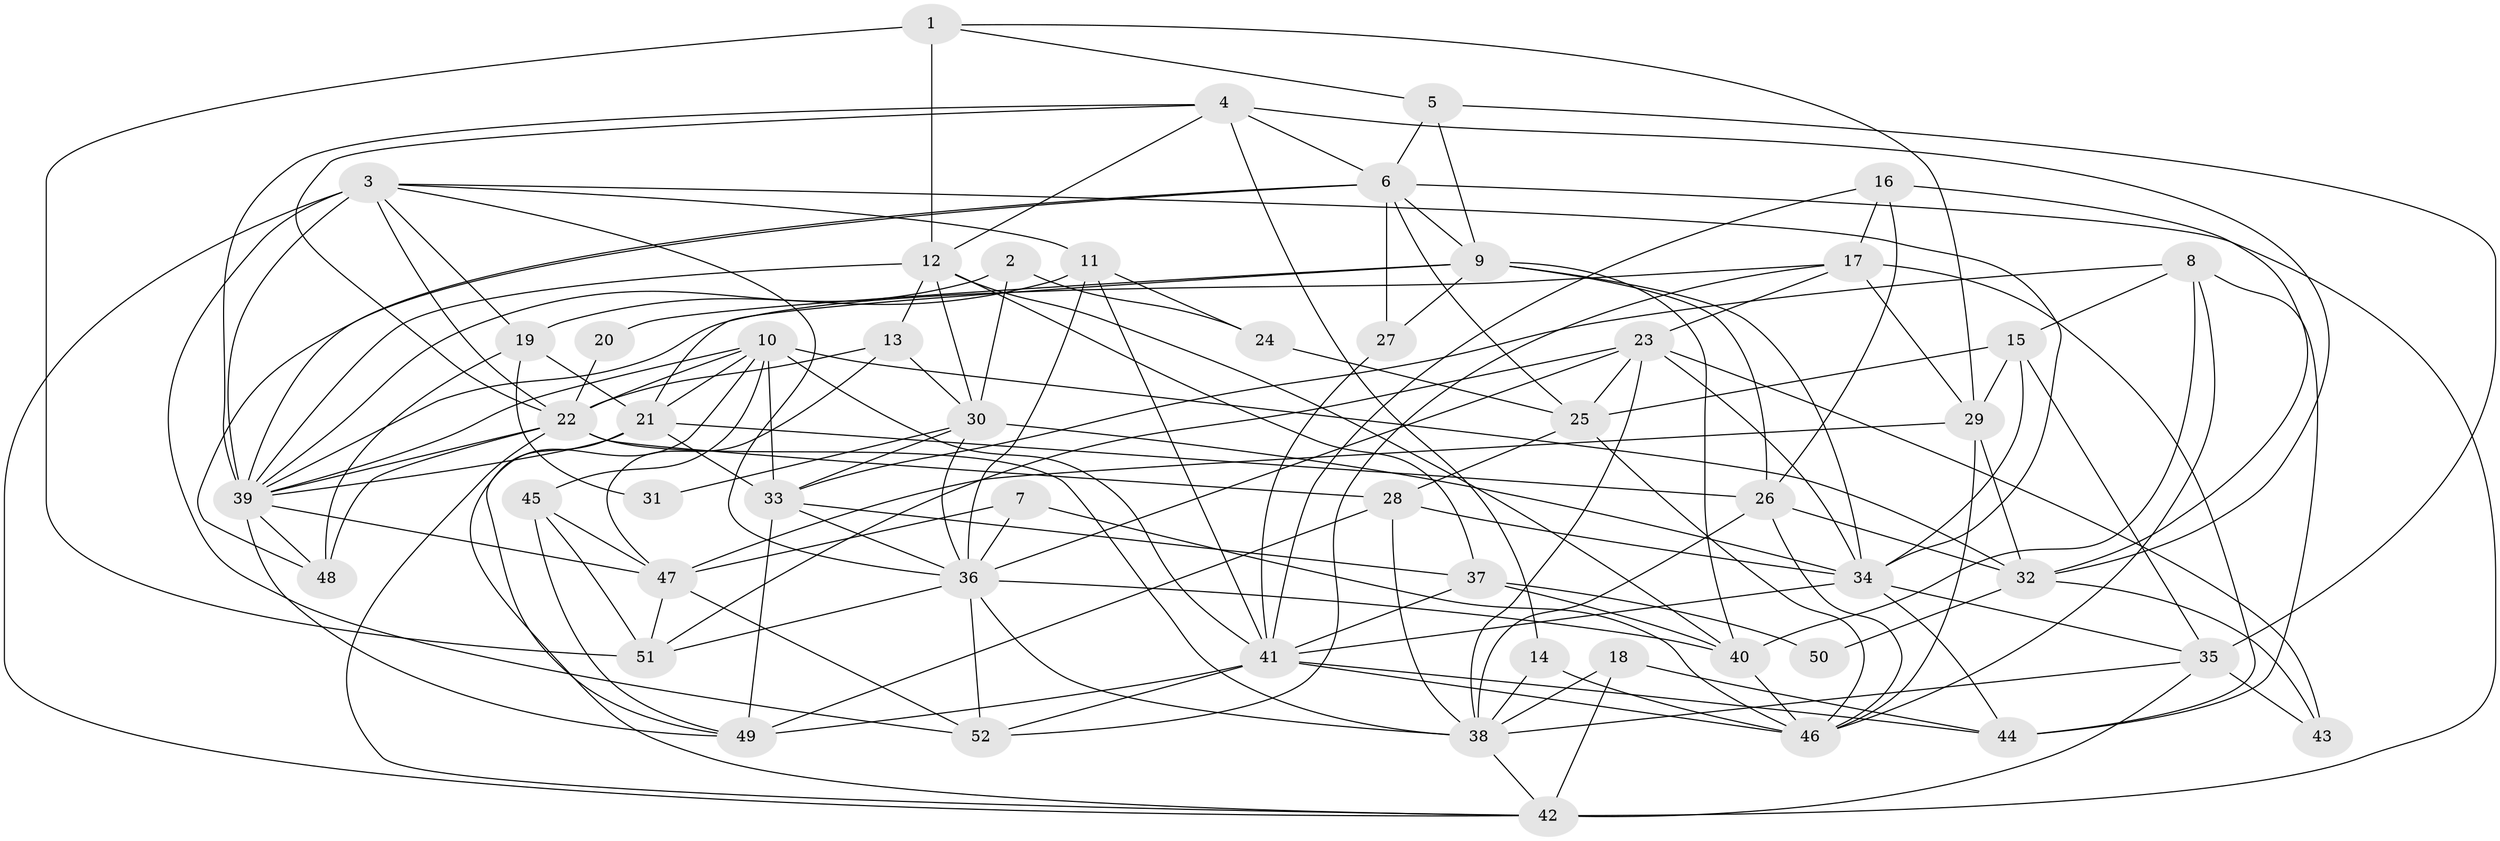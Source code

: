 // original degree distribution, {5: 0.21359223300970873, 4: 0.23300970873786409, 3: 0.2815533980582524, 2: 0.13592233009708737, 8: 0.02912621359223301, 6: 0.0970873786407767, 7: 0.009708737864077669}
// Generated by graph-tools (version 1.1) at 2025/50/03/09/25 03:50:11]
// undirected, 52 vertices, 150 edges
graph export_dot {
graph [start="1"]
  node [color=gray90,style=filled];
  1;
  2;
  3;
  4;
  5;
  6;
  7;
  8;
  9;
  10;
  11;
  12;
  13;
  14;
  15;
  16;
  17;
  18;
  19;
  20;
  21;
  22;
  23;
  24;
  25;
  26;
  27;
  28;
  29;
  30;
  31;
  32;
  33;
  34;
  35;
  36;
  37;
  38;
  39;
  40;
  41;
  42;
  43;
  44;
  45;
  46;
  47;
  48;
  49;
  50;
  51;
  52;
  1 -- 5 [weight=1.0];
  1 -- 12 [weight=1.0];
  1 -- 29 [weight=1.0];
  1 -- 51 [weight=2.0];
  2 -- 24 [weight=1.0];
  2 -- 30 [weight=1.0];
  2 -- 39 [weight=1.0];
  3 -- 11 [weight=1.0];
  3 -- 19 [weight=1.0];
  3 -- 22 [weight=1.0];
  3 -- 34 [weight=1.0];
  3 -- 36 [weight=1.0];
  3 -- 39 [weight=1.0];
  3 -- 42 [weight=1.0];
  3 -- 52 [weight=1.0];
  4 -- 6 [weight=1.0];
  4 -- 12 [weight=1.0];
  4 -- 14 [weight=1.0];
  4 -- 22 [weight=1.0];
  4 -- 32 [weight=1.0];
  4 -- 39 [weight=1.0];
  5 -- 6 [weight=1.0];
  5 -- 9 [weight=1.0];
  5 -- 35 [weight=1.0];
  6 -- 9 [weight=1.0];
  6 -- 25 [weight=1.0];
  6 -- 27 [weight=1.0];
  6 -- 39 [weight=1.0];
  6 -- 42 [weight=1.0];
  6 -- 48 [weight=1.0];
  7 -- 36 [weight=1.0];
  7 -- 46 [weight=1.0];
  7 -- 47 [weight=1.0];
  8 -- 15 [weight=1.0];
  8 -- 33 [weight=1.0];
  8 -- 40 [weight=1.0];
  8 -- 44 [weight=1.0];
  8 -- 46 [weight=1.0];
  9 -- 20 [weight=1.0];
  9 -- 21 [weight=1.0];
  9 -- 26 [weight=1.0];
  9 -- 27 [weight=1.0];
  9 -- 34 [weight=1.0];
  9 -- 40 [weight=1.0];
  10 -- 21 [weight=1.0];
  10 -- 22 [weight=1.0];
  10 -- 32 [weight=1.0];
  10 -- 33 [weight=1.0];
  10 -- 39 [weight=1.0];
  10 -- 41 [weight=1.0];
  10 -- 42 [weight=1.0];
  10 -- 45 [weight=1.0];
  11 -- 19 [weight=1.0];
  11 -- 24 [weight=1.0];
  11 -- 36 [weight=1.0];
  11 -- 41 [weight=1.0];
  12 -- 13 [weight=1.0];
  12 -- 30 [weight=1.0];
  12 -- 37 [weight=1.0];
  12 -- 39 [weight=1.0];
  12 -- 40 [weight=1.0];
  13 -- 22 [weight=1.0];
  13 -- 30 [weight=1.0];
  13 -- 47 [weight=1.0];
  14 -- 38 [weight=1.0];
  14 -- 46 [weight=1.0];
  15 -- 25 [weight=1.0];
  15 -- 29 [weight=1.0];
  15 -- 34 [weight=1.0];
  15 -- 35 [weight=1.0];
  16 -- 17 [weight=1.0];
  16 -- 26 [weight=1.0];
  16 -- 32 [weight=1.0];
  16 -- 41 [weight=1.0];
  17 -- 23 [weight=1.0];
  17 -- 29 [weight=2.0];
  17 -- 39 [weight=1.0];
  17 -- 44 [weight=1.0];
  17 -- 52 [weight=1.0];
  18 -- 38 [weight=1.0];
  18 -- 42 [weight=1.0];
  18 -- 44 [weight=1.0];
  19 -- 21 [weight=1.0];
  19 -- 31 [weight=1.0];
  19 -- 48 [weight=1.0];
  20 -- 22 [weight=1.0];
  21 -- 26 [weight=1.0];
  21 -- 33 [weight=1.0];
  21 -- 39 [weight=1.0];
  21 -- 49 [weight=1.0];
  22 -- 28 [weight=1.0];
  22 -- 38 [weight=1.0];
  22 -- 39 [weight=1.0];
  22 -- 42 [weight=1.0];
  22 -- 48 [weight=1.0];
  23 -- 25 [weight=1.0];
  23 -- 34 [weight=1.0];
  23 -- 36 [weight=1.0];
  23 -- 38 [weight=1.0];
  23 -- 43 [weight=1.0];
  23 -- 51 [weight=1.0];
  24 -- 25 [weight=1.0];
  25 -- 28 [weight=1.0];
  25 -- 46 [weight=1.0];
  26 -- 32 [weight=1.0];
  26 -- 38 [weight=1.0];
  26 -- 46 [weight=1.0];
  27 -- 41 [weight=1.0];
  28 -- 34 [weight=1.0];
  28 -- 38 [weight=1.0];
  28 -- 49 [weight=1.0];
  29 -- 32 [weight=1.0];
  29 -- 46 [weight=1.0];
  29 -- 47 [weight=1.0];
  30 -- 31 [weight=1.0];
  30 -- 33 [weight=1.0];
  30 -- 34 [weight=1.0];
  30 -- 36 [weight=1.0];
  32 -- 43 [weight=1.0];
  32 -- 50 [weight=1.0];
  33 -- 36 [weight=1.0];
  33 -- 37 [weight=1.0];
  33 -- 49 [weight=1.0];
  34 -- 35 [weight=1.0];
  34 -- 41 [weight=1.0];
  34 -- 44 [weight=1.0];
  35 -- 38 [weight=1.0];
  35 -- 42 [weight=2.0];
  35 -- 43 [weight=1.0];
  36 -- 38 [weight=1.0];
  36 -- 40 [weight=1.0];
  36 -- 51 [weight=1.0];
  36 -- 52 [weight=1.0];
  37 -- 40 [weight=1.0];
  37 -- 41 [weight=1.0];
  37 -- 50 [weight=1.0];
  38 -- 42 [weight=1.0];
  39 -- 47 [weight=1.0];
  39 -- 48 [weight=1.0];
  39 -- 49 [weight=1.0];
  40 -- 46 [weight=1.0];
  41 -- 44 [weight=1.0];
  41 -- 46 [weight=1.0];
  41 -- 49 [weight=1.0];
  41 -- 52 [weight=1.0];
  45 -- 47 [weight=1.0];
  45 -- 49 [weight=1.0];
  45 -- 51 [weight=1.0];
  47 -- 51 [weight=1.0];
  47 -- 52 [weight=1.0];
}
